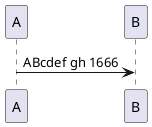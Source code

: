 {
  "sha1": "pnxnxy74l7cpk50fe2umqdswwfkil9j",
  "insertion": {
    "when": "2024-06-04T17:28:41.493Z",
    "user": "plantuml@gmail.com"
  }
}
@startuml
participant A
participant B
A -> B : ABcdef gh 1666
@enduml
